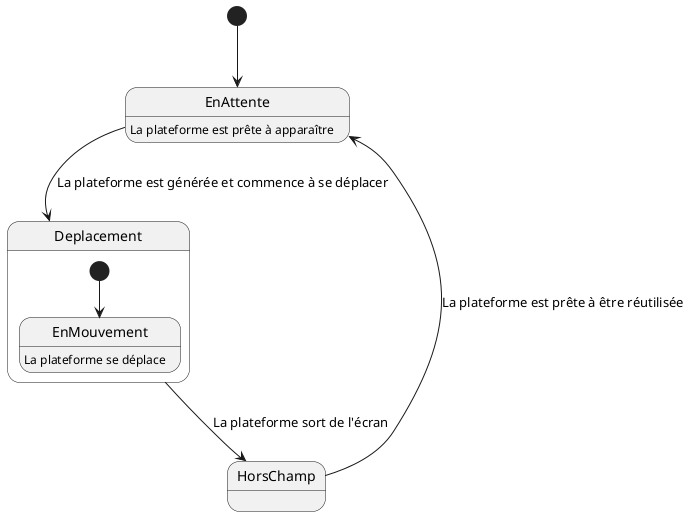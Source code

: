 @startuml
[*] --> EnAttente
EnAttente : La plateforme est prête à apparaître

EnAttente --> Deplacement : La plateforme est générée et commence à se déplacer
Deplacement --> HorsChamp : La plateforme sort de l'écran
HorsChamp --> EnAttente : La plateforme est prête à être réutilisée

state Deplacement {
    [*] --> EnMouvement
    EnMouvement : La plateforme se déplace
}
@enduml

